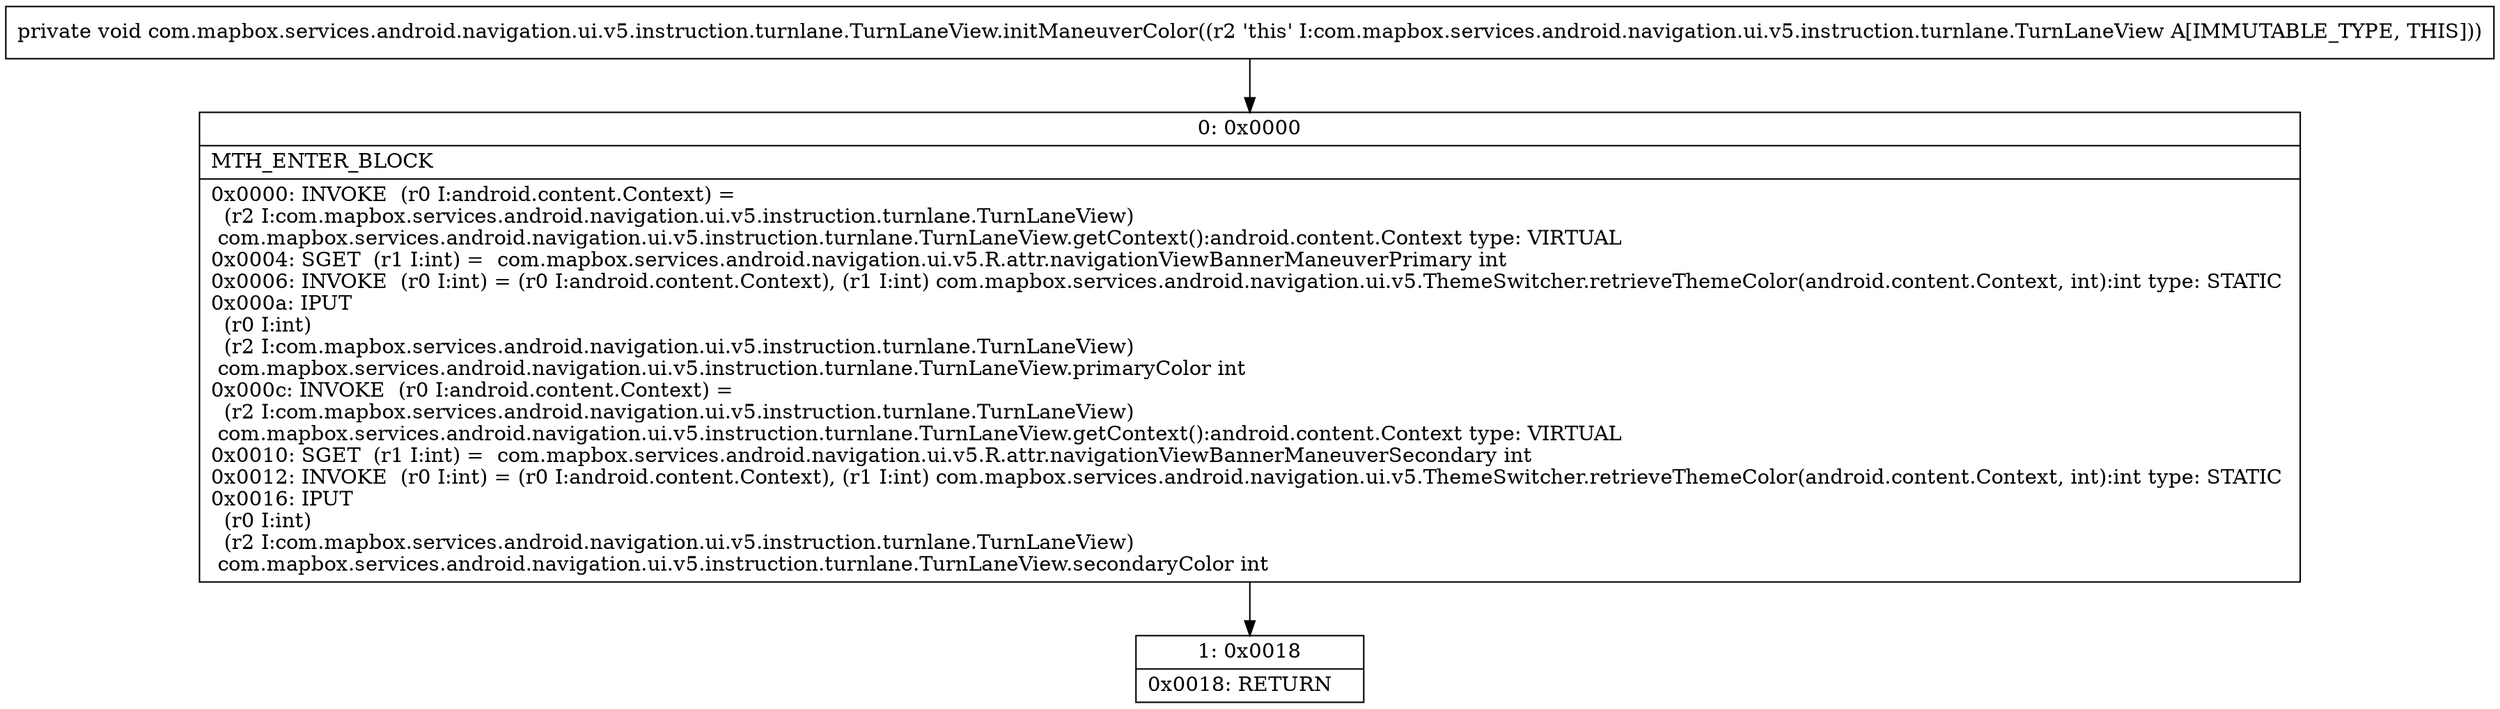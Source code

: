 digraph "CFG forcom.mapbox.services.android.navigation.ui.v5.instruction.turnlane.TurnLaneView.initManeuverColor()V" {
Node_0 [shape=record,label="{0\:\ 0x0000|MTH_ENTER_BLOCK\l|0x0000: INVOKE  (r0 I:android.content.Context) = \l  (r2 I:com.mapbox.services.android.navigation.ui.v5.instruction.turnlane.TurnLaneView)\l com.mapbox.services.android.navigation.ui.v5.instruction.turnlane.TurnLaneView.getContext():android.content.Context type: VIRTUAL \l0x0004: SGET  (r1 I:int) =  com.mapbox.services.android.navigation.ui.v5.R.attr.navigationViewBannerManeuverPrimary int \l0x0006: INVOKE  (r0 I:int) = (r0 I:android.content.Context), (r1 I:int) com.mapbox.services.android.navigation.ui.v5.ThemeSwitcher.retrieveThemeColor(android.content.Context, int):int type: STATIC \l0x000a: IPUT  \l  (r0 I:int)\l  (r2 I:com.mapbox.services.android.navigation.ui.v5.instruction.turnlane.TurnLaneView)\l com.mapbox.services.android.navigation.ui.v5.instruction.turnlane.TurnLaneView.primaryColor int \l0x000c: INVOKE  (r0 I:android.content.Context) = \l  (r2 I:com.mapbox.services.android.navigation.ui.v5.instruction.turnlane.TurnLaneView)\l com.mapbox.services.android.navigation.ui.v5.instruction.turnlane.TurnLaneView.getContext():android.content.Context type: VIRTUAL \l0x0010: SGET  (r1 I:int) =  com.mapbox.services.android.navigation.ui.v5.R.attr.navigationViewBannerManeuverSecondary int \l0x0012: INVOKE  (r0 I:int) = (r0 I:android.content.Context), (r1 I:int) com.mapbox.services.android.navigation.ui.v5.ThemeSwitcher.retrieveThemeColor(android.content.Context, int):int type: STATIC \l0x0016: IPUT  \l  (r0 I:int)\l  (r2 I:com.mapbox.services.android.navigation.ui.v5.instruction.turnlane.TurnLaneView)\l com.mapbox.services.android.navigation.ui.v5.instruction.turnlane.TurnLaneView.secondaryColor int \l}"];
Node_1 [shape=record,label="{1\:\ 0x0018|0x0018: RETURN   \l}"];
MethodNode[shape=record,label="{private void com.mapbox.services.android.navigation.ui.v5.instruction.turnlane.TurnLaneView.initManeuverColor((r2 'this' I:com.mapbox.services.android.navigation.ui.v5.instruction.turnlane.TurnLaneView A[IMMUTABLE_TYPE, THIS])) }"];
MethodNode -> Node_0;
Node_0 -> Node_1;
}

